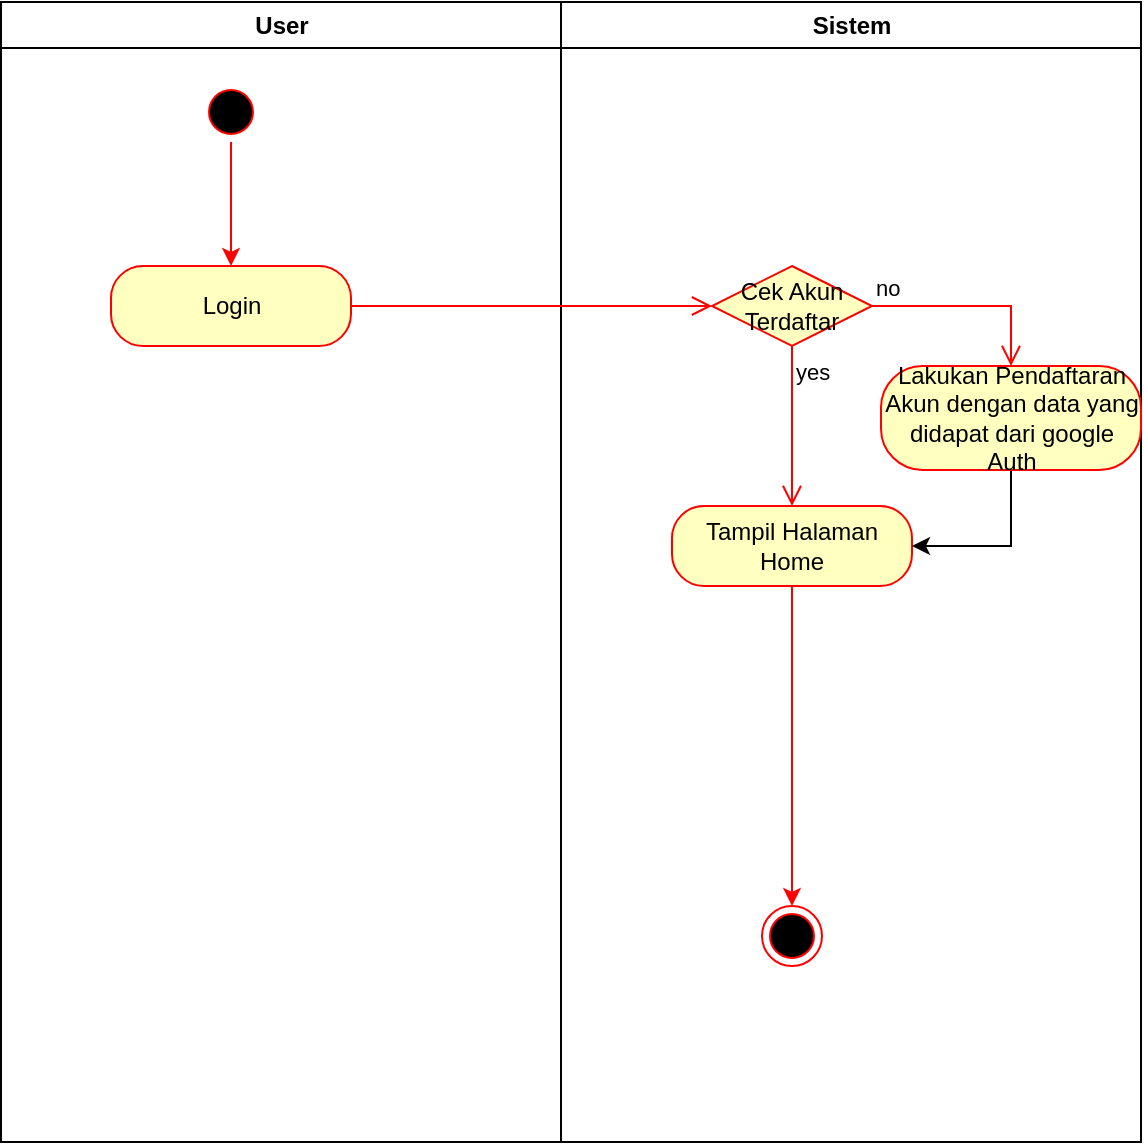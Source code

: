 <mxfile version="21.0.8" type="github">
  <diagram name="Page-1" id="e7e014a7-5840-1c2e-5031-d8a46d1fe8dd">
    <mxGraphModel dx="995" dy="579" grid="1" gridSize="10" guides="1" tooltips="1" connect="1" arrows="1" fold="1" page="1" pageScale="1" pageWidth="1169" pageHeight="826" background="none" math="0" shadow="0">
      <root>
        <mxCell id="0" />
        <mxCell id="1" parent="0" />
        <mxCell id="2" value="User" style="swimlane;whiteSpace=wrap" parent="1" vertex="1">
          <mxGeometry x="164.5" y="128" width="280" height="570" as="geometry" />
        </mxCell>
        <mxCell id="MbIi2jLNJX29HKI8zpPr-47" style="edgeStyle=orthogonalEdgeStyle;rounded=0;orthogonalLoop=1;jettySize=auto;html=1;fillColor=#e51400;strokeColor=#FF0000;" edge="1" parent="2" source="5" target="MbIi2jLNJX29HKI8zpPr-45">
          <mxGeometry relative="1" as="geometry" />
        </mxCell>
        <mxCell id="5" value="" style="ellipse;shape=startState;fillColor=#000000;strokeColor=#ff0000;" parent="2" vertex="1">
          <mxGeometry x="100" y="40" width="30" height="30" as="geometry" />
        </mxCell>
        <mxCell id="MbIi2jLNJX29HKI8zpPr-45" value="Login" style="rounded=1;whiteSpace=wrap;html=1;arcSize=40;fontColor=#000000;fillColor=#ffffc0;strokeColor=#ff0000;" vertex="1" parent="2">
          <mxGeometry x="55" y="132" width="120" height="40" as="geometry" />
        </mxCell>
        <mxCell id="3" value="Sistem" style="swimlane;whiteSpace=wrap" parent="1" vertex="1">
          <mxGeometry x="444.5" y="128" width="290" height="570" as="geometry" />
        </mxCell>
        <mxCell id="MbIi2jLNJX29HKI8zpPr-51" value="Cek Akun Terdaftar" style="rhombus;whiteSpace=wrap;html=1;fontColor=#000000;fillColor=#ffffc0;strokeColor=#ff0000;" vertex="1" parent="3">
          <mxGeometry x="75.5" y="132" width="80" height="40" as="geometry" />
        </mxCell>
        <mxCell id="MbIi2jLNJX29HKI8zpPr-56" style="edgeStyle=orthogonalEdgeStyle;rounded=0;orthogonalLoop=1;jettySize=auto;html=1;strokeColor=#FF0000;" edge="1" parent="3" source="MbIi2jLNJX29HKI8zpPr-54" target="MbIi2jLNJX29HKI8zpPr-55">
          <mxGeometry relative="1" as="geometry" />
        </mxCell>
        <mxCell id="MbIi2jLNJX29HKI8zpPr-54" value="Tampil Halaman Home" style="rounded=1;whiteSpace=wrap;html=1;arcSize=40;fontColor=#000000;fillColor=#ffffc0;strokeColor=#ff0000;" vertex="1" parent="3">
          <mxGeometry x="55.5" y="252" width="120" height="40" as="geometry" />
        </mxCell>
        <mxCell id="MbIi2jLNJX29HKI8zpPr-53" value="yes" style="edgeStyle=orthogonalEdgeStyle;html=1;align=left;verticalAlign=top;endArrow=open;endSize=8;strokeColor=#ff0000;rounded=0;" edge="1" source="MbIi2jLNJX29HKI8zpPr-51" parent="3" target="MbIi2jLNJX29HKI8zpPr-54">
          <mxGeometry x="-1" relative="1" as="geometry">
            <mxPoint x="115.5" y="232" as="targetPoint" />
          </mxGeometry>
        </mxCell>
        <mxCell id="MbIi2jLNJX29HKI8zpPr-55" value="" style="ellipse;html=1;shape=endState;fillColor=#000000;strokeColor=#ff0000;" vertex="1" parent="3">
          <mxGeometry x="100.5" y="452" width="30" height="30" as="geometry" />
        </mxCell>
        <mxCell id="MbIi2jLNJX29HKI8zpPr-58" style="edgeStyle=orthogonalEdgeStyle;rounded=0;orthogonalLoop=1;jettySize=auto;html=1;entryX=1;entryY=0.5;entryDx=0;entryDy=0;" edge="1" parent="3" source="MbIi2jLNJX29HKI8zpPr-57" target="MbIi2jLNJX29HKI8zpPr-54">
          <mxGeometry relative="1" as="geometry" />
        </mxCell>
        <mxCell id="MbIi2jLNJX29HKI8zpPr-57" value="Lakukan Pendaftaran Akun dengan data yang didapat dari google Auth" style="rounded=1;whiteSpace=wrap;html=1;arcSize=40;fontColor=#000000;fillColor=#ffffc0;strokeColor=#ff0000;" vertex="1" parent="3">
          <mxGeometry x="160" y="182" width="130" height="52" as="geometry" />
        </mxCell>
        <mxCell id="MbIi2jLNJX29HKI8zpPr-52" value="no" style="edgeStyle=orthogonalEdgeStyle;html=1;align=left;verticalAlign=bottom;endArrow=open;endSize=8;strokeColor=#ff0000;rounded=0;" edge="1" source="MbIi2jLNJX29HKI8zpPr-51" parent="3" target="MbIi2jLNJX29HKI8zpPr-57">
          <mxGeometry x="-1" relative="1" as="geometry">
            <mxPoint x="275.5" y="152" as="targetPoint" />
          </mxGeometry>
        </mxCell>
        <mxCell id="MbIi2jLNJX29HKI8zpPr-46" value="" style="edgeStyle=orthogonalEdgeStyle;html=1;verticalAlign=bottom;endArrow=open;endSize=8;strokeColor=#ff0000;rounded=0;exitX=1;exitY=0.5;exitDx=0;exitDy=0;entryX=0;entryY=0.5;entryDx=0;entryDy=0;" edge="1" source="MbIi2jLNJX29HKI8zpPr-45" parent="1" target="MbIi2jLNJX29HKI8zpPr-51">
          <mxGeometry relative="1" as="geometry">
            <mxPoint x="279.5" y="360" as="targetPoint" />
          </mxGeometry>
        </mxCell>
      </root>
    </mxGraphModel>
  </diagram>
</mxfile>

